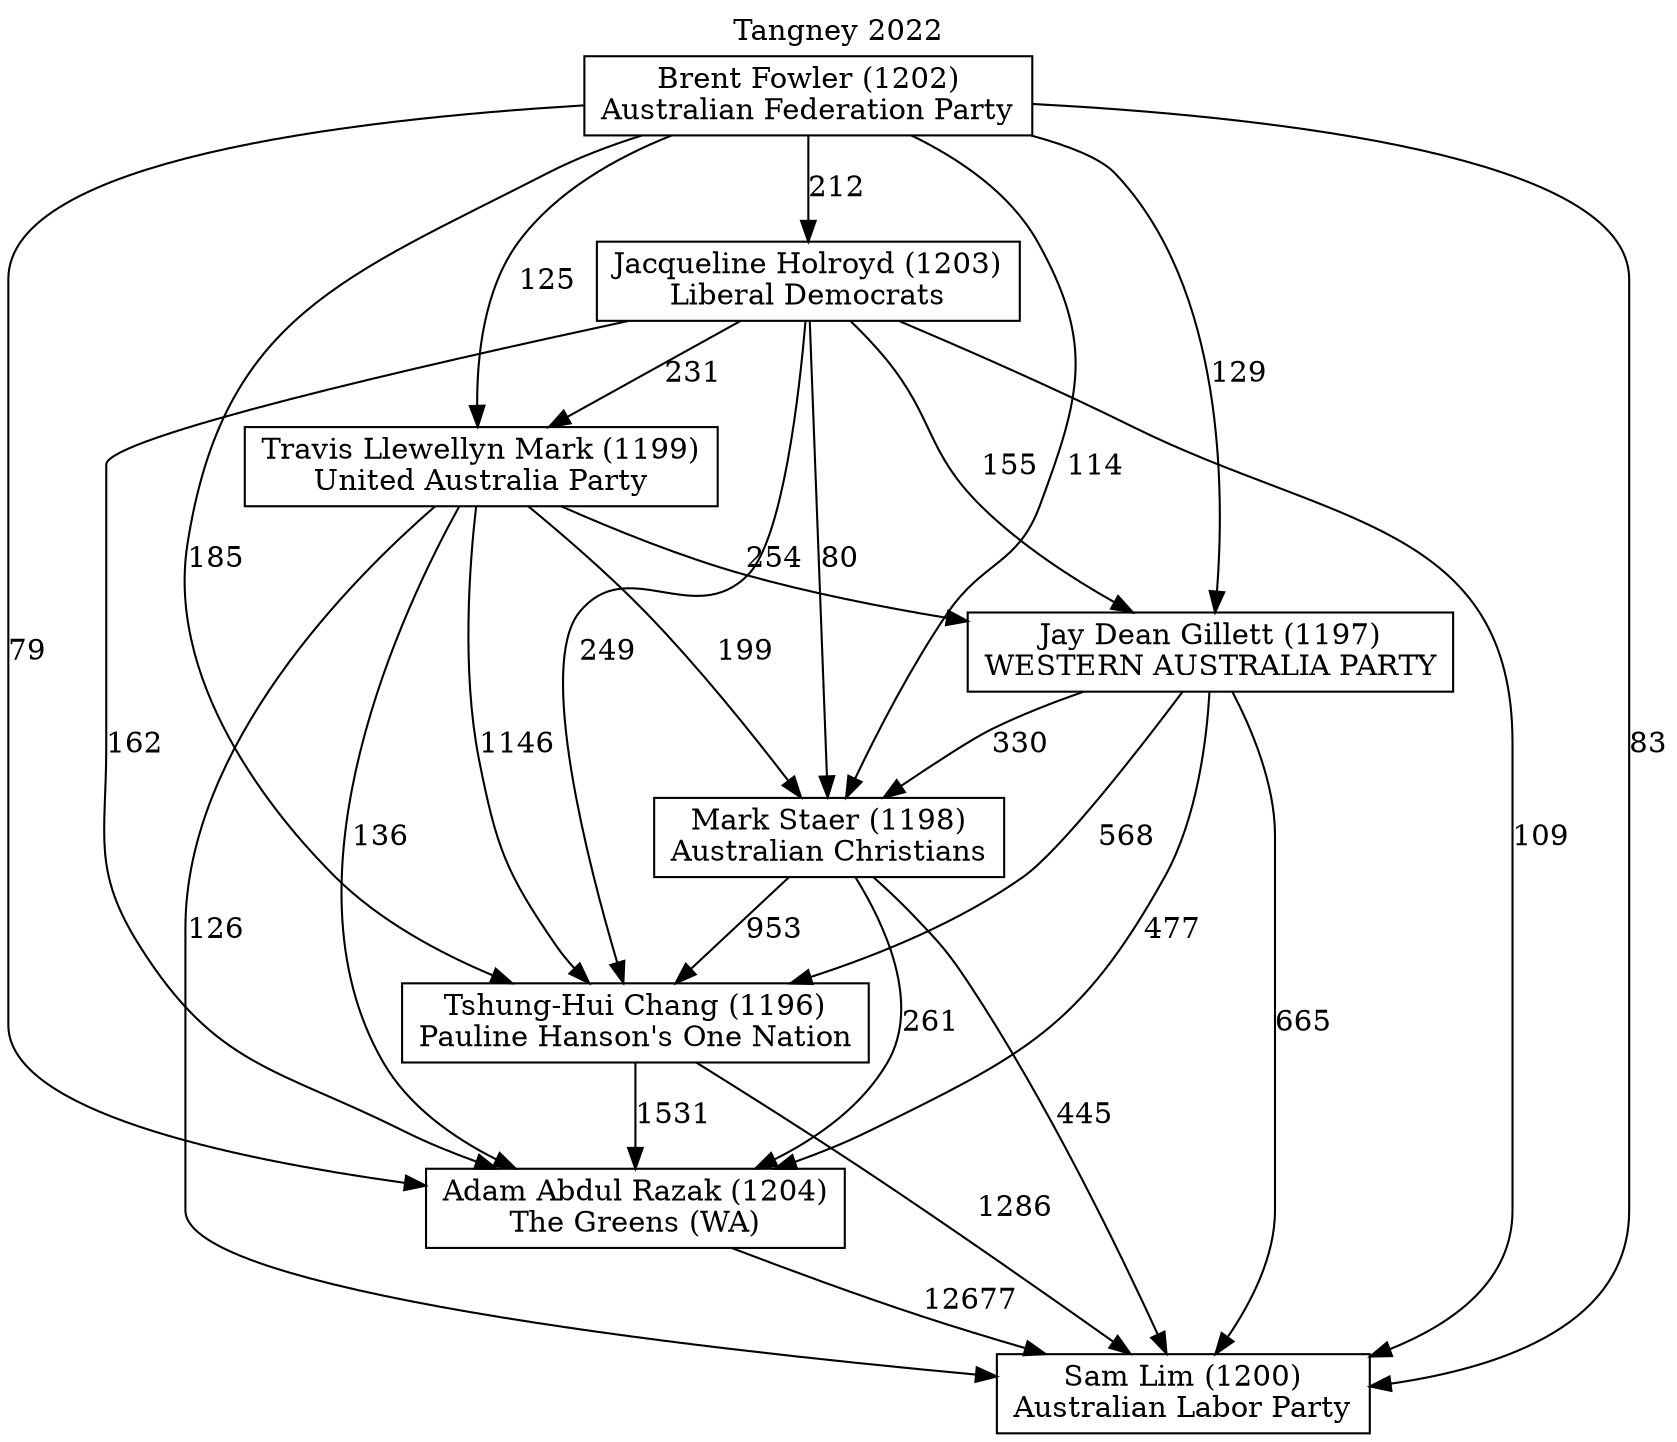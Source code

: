 // House preference flow
digraph "Sam Lim (1200)_Tangney_2022" {
	graph [label="Tangney 2022" labelloc=t mclimit=10]
	node [shape=box]
	"Adam Abdul Razak (1204)" [label="Adam Abdul Razak (1204)
The Greens (WA)"]
	"Brent Fowler (1202)" [label="Brent Fowler (1202)
Australian Federation Party"]
	"Jacqueline Holroyd (1203)" [label="Jacqueline Holroyd (1203)
Liberal Democrats"]
	"Jay Dean Gillett (1197)" [label="Jay Dean Gillett (1197)
WESTERN AUSTRALIA PARTY"]
	"Mark Staer (1198)" [label="Mark Staer (1198)
Australian Christians"]
	"Sam Lim (1200)" [label="Sam Lim (1200)
Australian Labor Party"]
	"Travis Llewellyn Mark (1199)" [label="Travis Llewellyn Mark (1199)
United Australia Party"]
	"Tshung-Hui Chang (1196)" [label="Tshung-Hui Chang (1196)
Pauline Hanson's One Nation"]
	"Adam Abdul Razak (1204)" -> "Sam Lim (1200)" [label=12677]
	"Brent Fowler (1202)" -> "Adam Abdul Razak (1204)" [label=79]
	"Brent Fowler (1202)" -> "Jacqueline Holroyd (1203)" [label=212]
	"Brent Fowler (1202)" -> "Jay Dean Gillett (1197)" [label=129]
	"Brent Fowler (1202)" -> "Mark Staer (1198)" [label=114]
	"Brent Fowler (1202)" -> "Sam Lim (1200)" [label=83]
	"Brent Fowler (1202)" -> "Travis Llewellyn Mark (1199)" [label=125]
	"Brent Fowler (1202)" -> "Tshung-Hui Chang (1196)" [label=185]
	"Jacqueline Holroyd (1203)" -> "Adam Abdul Razak (1204)" [label=162]
	"Jacqueline Holroyd (1203)" -> "Jay Dean Gillett (1197)" [label=155]
	"Jacqueline Holroyd (1203)" -> "Mark Staer (1198)" [label=80]
	"Jacqueline Holroyd (1203)" -> "Sam Lim (1200)" [label=109]
	"Jacqueline Holroyd (1203)" -> "Travis Llewellyn Mark (1199)" [label=231]
	"Jacqueline Holroyd (1203)" -> "Tshung-Hui Chang (1196)" [label=249]
	"Jay Dean Gillett (1197)" -> "Adam Abdul Razak (1204)" [label=477]
	"Jay Dean Gillett (1197)" -> "Mark Staer (1198)" [label=330]
	"Jay Dean Gillett (1197)" -> "Sam Lim (1200)" [label=665]
	"Jay Dean Gillett (1197)" -> "Tshung-Hui Chang (1196)" [label=568]
	"Mark Staer (1198)" -> "Adam Abdul Razak (1204)" [label=261]
	"Mark Staer (1198)" -> "Sam Lim (1200)" [label=445]
	"Mark Staer (1198)" -> "Tshung-Hui Chang (1196)" [label=953]
	"Travis Llewellyn Mark (1199)" -> "Adam Abdul Razak (1204)" [label=136]
	"Travis Llewellyn Mark (1199)" -> "Jay Dean Gillett (1197)" [label=254]
	"Travis Llewellyn Mark (1199)" -> "Mark Staer (1198)" [label=199]
	"Travis Llewellyn Mark (1199)" -> "Sam Lim (1200)" [label=126]
	"Travis Llewellyn Mark (1199)" -> "Tshung-Hui Chang (1196)" [label=1146]
	"Tshung-Hui Chang (1196)" -> "Adam Abdul Razak (1204)" [label=1531]
	"Tshung-Hui Chang (1196)" -> "Sam Lim (1200)" [label=1286]
}
